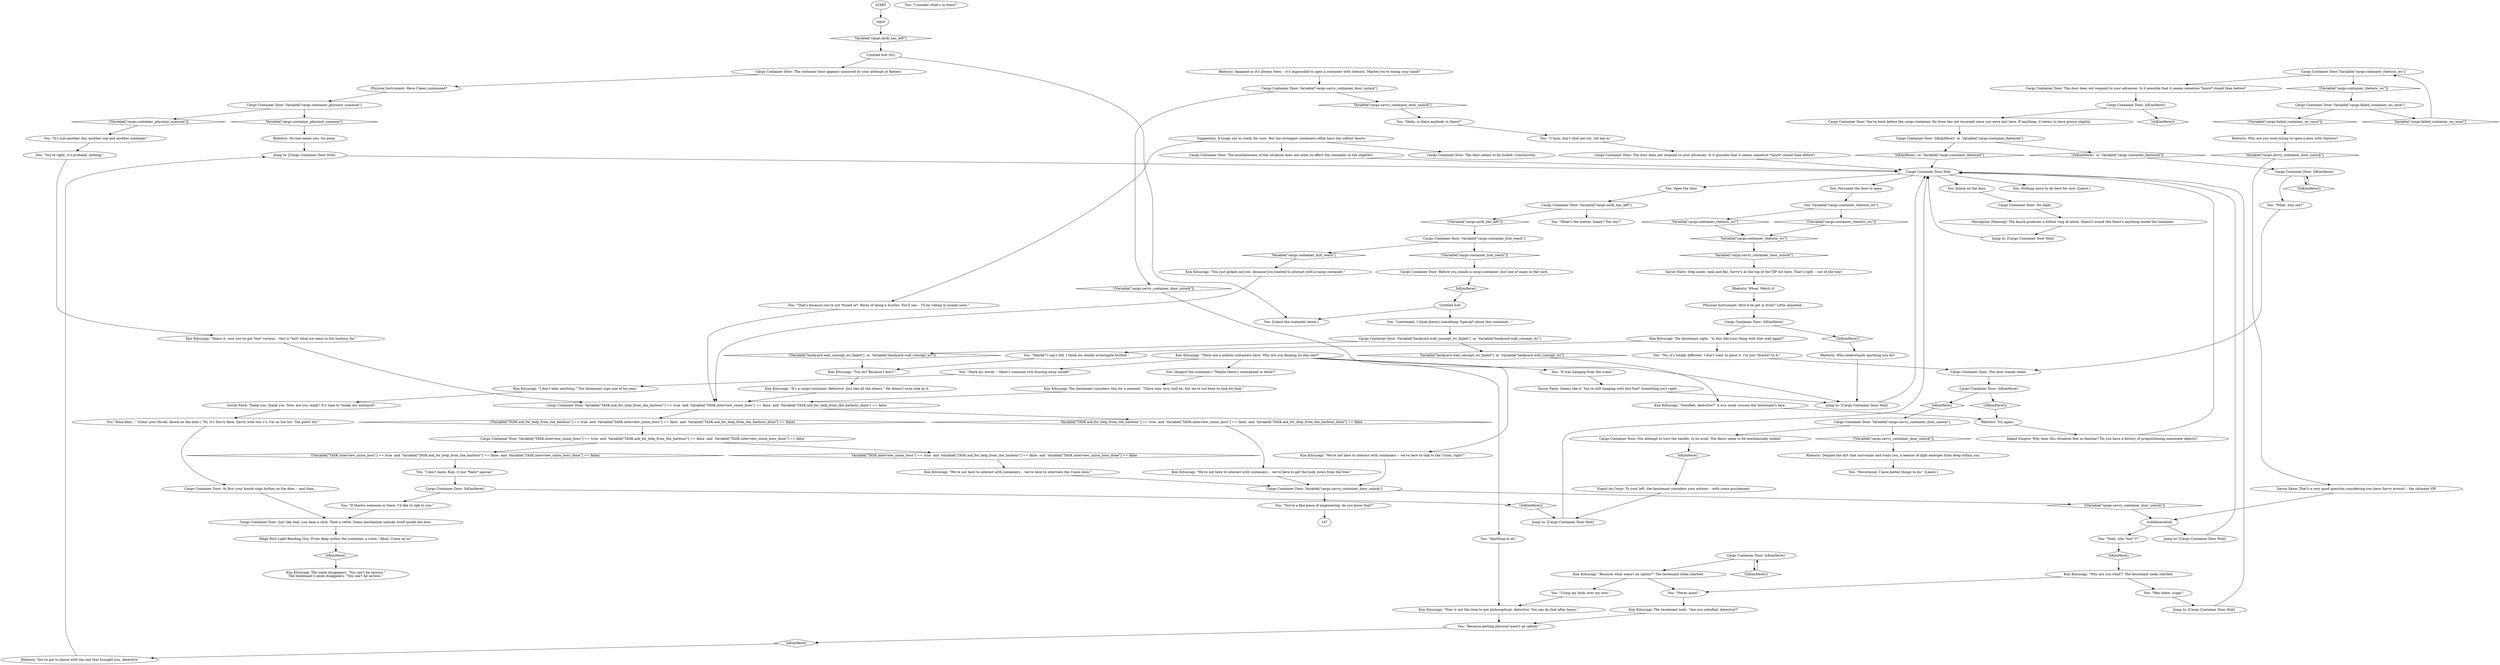 # CONTAINERYARD / RICH GUY CONTAINER DOOR
# Here be the container door with which you converse good Sir, getting rhetorical awards you the ability to *drum-roll* enter the container!
# ==================================================
digraph G {
	  0 [label="START"];
	  1 [label="input"];
	  2 [label="Cargo Container Door: Before you stands a cargo container. Just one of many in the yard."];
	  3 [label="Kim Kitsuragi: \"You do? Because I don't.\""];
	  4 [label="Rhetoric: Why are you even trying to open a door with rhetoric?"];
	  5 [label="You: \"Using my body over my wits.\""];
	  6 [label="You: [Leave the container alone.]"];
	  7 [label="Cargo Container Door: Variable[\"TASK.interview_union_boss\"] == true  and  Variable[\"TASK.ask_for_help_from_the_harbour\"] == false  and  Variable[\"TASK.interview_union_boss_done\"] == false"];
	  8 [label="Variable[\"TASK.interview_union_boss\"] == true  and  Variable[\"TASK.ask_for_help_from_the_harbour\"] == false  and  Variable[\"TASK.interview_union_boss_done\"] == false", shape=diamond];
	  9 [label="!(Variable[\"TASK.interview_union_boss\"] == true  and  Variable[\"TASK.ask_for_help_from_the_harbour\"] == false  and  Variable[\"TASK.interview_union_boss_done\"] == false)", shape=diamond];
	  10 [label="You: \"Mark my words -- there's someone rich buzzing away inside!\""];
	  11 [label="Rhetoric: Whoa! Watch it!"];
	  12 [label="wcfaileoncehub"];
	  13 [label="You: Nothing more to do here for now. [Leave.]"];
	  14 [label="You: (Inspect the container.) \"Maybe there's contraband in there?\""];
	  15 [label="You: \"No, it's totally different. I don't want to paint it. I'm just *drawn* to it.\""];
	  16 [label="Rhetoric: No one needs you. Go away."];
	  17 [label="Rhetoric: Try again."];
	  18 [label="You: \"It was hanging from the crane.\""];
	  19 [label="Cargo Container Door: Variable[\"TASK.ask_for_help_from_the_harbour\"] == true  and  Variable[\"TASK.interview_union_boss\"] == false  and  Variable[\"TASK.ask_for_help_from_the_harbour_done\"] == false"];
	  20 [label="Variable[\"TASK.ask_for_help_from_the_harbour\"] == true  and  Variable[\"TASK.interview_union_boss\"] == false  and  Variable[\"TASK.ask_for_help_from_the_harbour_done\"] == false", shape=diamond];
	  21 [label="!(Variable[\"TASK.ask_for_help_from_the_harbour\"] == true  and  Variable[\"TASK.interview_union_boss\"] == false  and  Variable[\"TASK.ask_for_help_from_the_harbour_done\"] == false)", shape=diamond];
	  22 [label="Cargo Container Door: Variable[\"cargo.savvy_container_door_unlock\"]"];
	  23 [label="Variable[\"cargo.savvy_container_door_unlock\"]", shape=diamond];
	  24 [label="!(Variable[\"cargo.savvy_container_door_unlock\"])", shape=diamond];
	  25 [label="You: Open the door."];
	  26 [label="Cargo Container Door: Variable[\"backyard.wall_concept_wc_failed\"]  or  Variable[\"backyard.wall_concept_wc\"]"];
	  27 [label="Variable[\"backyard.wall_concept_wc_failed\"]  or  Variable[\"backyard.wall_concept_wc\"]", shape=diamond];
	  28 [label="!(Variable[\"backyard.wall_concept_wc_failed\"]  or  Variable[\"backyard.wall_concept_wc\"])", shape=diamond];
	  29 [label="Kim Kitsuragi: \"Now is not the time to get philosophical, detective. You can do that after hours.\""];
	  30 [label="You: Knock on the door."];
	  31 [label="You: \"Khm-khm...\" (Clear your throat, knock on the door.) \"Hi, it's Savvy here, Savvy with two v's, I'm on the list. The guest list.\""];
	  32 [label="You: \"Yeah, why *am* I?\""];
	  33 [label="Cargo Container Door: No reply."];
	  34 [label="Perception (Hearing): The knock produces a hollow ring of metal. Doesn't sound like there's anything inside the container."];
	  35 [label="You: \"Maybe? I can't tell. I think we should investigate further.\""];
	  36 [label="Cargo Container Door: Variable[\"cargo.failed_container_wc_once\"]"];
	  37 [label="Variable[\"cargo.failed_container_wc_once\"]", shape=diamond];
	  38 [label="!(Variable[\"cargo.failed_container_wc_once\"])", shape=diamond];
	  39 [label="Savoir Faire: Step aside, rank and file, Savvy's at the top of the VIP list here. That's right -- out of the way!"];
	  40 [label="Rhetoric: Despite the dirt that surrounds and trails you, a beacon of light emerges from deep within you."];
	  41 [label="You: \"Never mind.\""];
	  42 [label="Rhetoric: Who understands anything you do?"];
	  43 [label="Kim Kitsuragi: The smile disappears. \"You can't be serious.\"\nThe lieutenant's smile disappears. \"You can't be serious.\""];
	  44 [label="Kim Kitsuragi: \"Damn it, now you've got *me* curious... this is *not* what we came to the harbour for.\""];
	  45 [label="Esprit de Corps: To your left, the lieutenant considers your actions -- with some puzzlement."];
	  46 [label="You: \"Lieutenant, I think there's something *special* about this container...\""];
	  47 [label="Kim Kitsuragi: The lieutenant considers this for a moment. \"There may very well be, but we're not here to look for that.\""];
	  48 [label="Jump to: [Cargo Container Door Hub]"];
	  49 [label="Cargo Container Door: Variable[\"cargo.container_hub_reach\"]"];
	  50 [label="Variable[\"cargo.container_hub_reach\"]", shape=diamond];
	  51 [label="!(Variable[\"cargo.container_hub_reach\"])", shape=diamond];
	  52 [label="Cargo Container Door Hub"];
	  53 [label="Jump to: [Cargo Container Door Hub]"];
	  54 [label="Jump to: [Cargo Container Door Hub]"];
	  55 [label="Cargo Container Door: The door does not respond to your advances. Is it possible that it seems somehow *more* closed than before?"];
	  56 [label="Savoir Faire: That's a very good question considering you have Savvy around -- the ultimate VIP."];
	  57 [label="Cargo Container Door: Just like that, you hear a click. Then a rattle. Some mechanism unlocks itself inside the door."];
	  58 [label="Untitled hub"];
	  59 [label="Kim Kitsuragi: \"We're not here to interact with containers -- we're here to interview the Union boss.\""];
	  60 [label="Physical Instrument: How'd he get in front? Little slimeball..."];
	  61 [label="Mega Rich Light-Bending Guy: From deep within the container, a voice: \"Ahoy! Come on in!\""];
	  62 [label="You: \"I wonder what's in there.\""];
	  63 [label="Kim Kitsuragi: The lieutenant nods. \"Are you satisfied, detective?\""];
	  64 [label="Cargo Container Door: Variable[\"cargo.container_physinst_summon\"]"];
	  65 [label="Variable[\"cargo.container_physinst_summon\"]", shape=diamond];
	  66 [label="!(Variable[\"cargo.container_physinst_summon\"])", shape=diamond];
	  67 [label="Jump to: [Cargo Container Door Hub]"];
	  68 [label="Cargo Container Door: IsKimHere()  or  Variable[\"cargo.container_flattered\"]"];
	  69 [label="IsKimHere()  or  Variable[\"cargo.container_flattered\"]", shape=diamond];
	  70 [label="!(IsKimHere()  or  Variable[\"cargo.container_flattered\"])", shape=diamond];
	  71 [label="You: Persuade the door to open."];
	  72 [label="You: Variable[\"cargo.container_rhetoric_wc\"]"];
	  73 [label="Variable[\"cargo.container_rhetoric_wc\"]", shape=diamond];
	  74 [label="!(Variable[\"cargo.container_rhetoric_wc\"])", shape=diamond];
	  75 [label="Kim Kitsuragi: \"Why are you what?\" The lieutenant looks startled."];
	  76 [label="Cargo Container Door: IsKimHere()"];
	  77 [label="IsKimHere()", shape=diamond];
	  78 [label="!(IsKimHere())", shape=diamond];
	  79 [label="Kim Kitsuragi: \"We're not here to interact with containers -- we're here to get the body down from the tree.\""];
	  80 [label="Kim Kitsuragi: \"I don't hear anything.\" The lieutenant cups one of his ears."];
	  81 [label="Cargo Container Door: At first your knock rings hollow on the door -- and then..."];
	  82 [label="Kim Kitsuragi: \"There are a million containers here. Why are you fixating on this one?\""];
	  83 [label="Cargo Container Door: The door stands silent."];
	  84 [label="You: \"C'mon, don't shut me out. Let me in.\""];
	  85 [label="Cargo Container Door: The mundaneness of the situation does not seem to affect the container in the slightest."];
	  86 [label="You: \"You're right, it's probably nothing.\""];
	  87 [label="Kim Kitsuragi: \"We're not here to interact with containers -- we're here to talk to the Union, right?\""];
	  88 [label="You: \"I don't know, Kim, it just *feels* special.\""];
	  89 [label="You: \"Anything at all.\""];
	  90 [label="You: \"Hey there, sugar.\""];
	  91 [label="Cargo Container Door: The container door appears unmoved by your attempt at flattery."];
	  92 [label="Jump to: [Cargo Container Door Hub]"];
	  93 [label="You: \"Because getting physical wasn't an option!\""];
	  94 [label="Jump to: [Cargo Container Door Hub]"];
	  95 [label="Cargo Container Door: Variable[\"cargo.savvy_container_door_unlock\"]"];
	  96 [label="Variable[\"cargo.savvy_container_door_unlock\"]", shape=diamond];
	  97 [label="!(Variable[\"cargo.savvy_container_door_unlock\"])", shape=diamond];
	  98 [label="You: \"You're a fine piece of engineering, do you know that?\""];
	  99 [label="Cargo Container Door: The door seems to be locked. Conclusively."];
	  100 [label="Untitled hub (02)"];
	  101 [label="Cargo Container Door: IsKimHere()"];
	  102 [label="IsKimHere()", shape=diamond];
	  103 [label="!(IsKimHere())", shape=diamond];
	  104 [label="You: \"What, why not?\""];
	  105 [label="Kim Kitsuragi: \"It's a cargo container, detective. Just like all the others.\" He doesn't even look at it."];
	  106 [label="Cargo Container Door: IsKimHere()"];
	  107 [label="IsKimHere()", shape=diamond];
	  108 [label="!(IsKimHere())", shape=diamond];
	  109 [label="You: \"If there's someone in there, I'd like to talk to you.\""];
	  110 [label="Inland Empire: Why does this situation feel so familiar? Do you have a history of propositioning inanimate objects?"];
	  111 [label="Cargo Container Door: IsKimHere()"];
	  112 [label="IsKimHere()", shape=diamond];
	  113 [label="!(IsKimHere())", shape=diamond];
	  114 [label="Cargo Container Door: You're back before the cargo container. Its draw has not lessened since you were last here. If anything, it seems to have grown slightly."];
	  115 [label="Kim Kitsuragi: \"You just picked one out, because you wanted to interact with a cargo container.\""];
	  116 [label="Savoir Faire: Seems like it. You're still hanging with this fool? Something isn't right..."];
	  117 [label="You: \"Hello, is there anybody in there?\""];
	  118 [label="You: \"Nevermind, I have better things to do.\" [Leave.]"];
	  119 [label="Suggestion: A tough nut to crack, for sure. But the strongest containers often have the softest hearts."];
	  120 [label="Physical Instrument: Have I been summoned?"];
	  121 [label="Cargo Container Door: IsKimHere()"];
	  122 [label="IsKimHere()", shape=diamond];
	  123 [label="!(IsKimHere())", shape=diamond];
	  124 [label="Kim Kitsuragi: \"Because what wasn't an option?\" The lieutenant looks startled."];
	  125 [label="Rhetoric: You've got to dance with the one that brought you, detective."];
	  126 [label="You: \"It's just another day, another cop and another container.\""];
	  127 [label="You: \"That's because you're not *tuned in*. Perks of being a hustler. You'll see -- I'll be rolling in money soon.\""];
	  128 [label="Savoir Faire: Thank you, thank you. Now, are you ready? It's time to *make our entrance*."];
	  129 [label="Cargo Container Door: IsKimHere()"];
	  130 [label="IsKimHere()", shape=diamond];
	  131 [label="!(IsKimHere())", shape=diamond];
	  132 [label="Kim Kitsuragi: The lieutenant sighs. \"Is this like your thing with that wall again?\""];
	  133 [label="Kim Kitsuragi: \"Satisfied, detective?\" A wry smile crosses the lieutenant's face."];
	  134 [label="Cargo Container Door: Variable[\"cargo.savvy_container_door_unlock\"]"];
	  135 [label="Variable[\"cargo.savvy_container_door_unlock\"]", shape=diamond];
	  136 [label="!(Variable[\"cargo.savvy_container_door_unlock\"])", shape=diamond];
	  137 [label="Cargo Container Door: You attempt to turn the handle, to no avail. The doors seem to be mechanically locked."];
	  138 [label="Cargo Container Door: Variable[\"cargo.mrlb_has_left\"]"];
	  139 [label="Variable[\"cargo.mrlb_has_left\"]", shape=diamond];
	  140 [label="!(Variable[\"cargo.mrlb_has_left\"])", shape=diamond];
	  141 [label="You: \"What's the matter, honey? You shy?\""];
	  142 [label="Rhetoric: Aaaaand as it's always been -- it's impossible to open a container with rhetoric. Maybe you're losing your mind?"];
	  143 [label="Cargo Container Door: Variable[\"cargo.container_rhetoric_wc\"]"];
	  144 [label="Variable[\"cargo.container_rhetoric_wc\"]", shape=diamond];
	  145 [label="!(Variable[\"cargo.container_rhetoric_wc\"])", shape=diamond];
	  146 [label="Cargo Container Door: The door does not respond to your advances. Is it possible that it seems somehow *more* closed than before?"];
	  0 -> 1
	  1 -> 139
	  2 -> 102
	  3 -> 105
	  4 -> 96
	  5 -> 29
	  7 -> 8
	  7 -> 9
	  8 -> 59
	  9 -> 88
	  10 -> 80
	  11 -> 60
	  12 -> 32
	  12 -> 94
	  14 -> 47
	  15 -> 83
	  16 -> 67
	  17 -> 110
	  18 -> 116
	  19 -> 20
	  19 -> 21
	  20 -> 79
	  21 -> 7
	  22 -> 24
	  22 -> 23
	  23 -> 117
	  24 -> 54
	  25 -> 138
	  26 -> 27
	  26 -> 28
	  27 -> 133
	  28 -> 3
	  29 -> 93
	  30 -> 33
	  31 -> 81
	  32 -> 130
	  33 -> 34
	  34 -> 48
	  35 -> 3
	  36 -> 37
	  36 -> 38
	  37 -> 143
	  38 -> 4
	  39 -> 11
	  40 -> 118
	  41 -> 63
	  42 -> 54
	  44 -> 19
	  45 -> 53
	  46 -> 26
	  47 -> 19
	  48 -> 52
	  49 -> 50
	  49 -> 51
	  50 -> 115
	  51 -> 2
	  52 -> 25
	  52 -> 13
	  52 -> 30
	  52 -> 71
	  53 -> 52
	  54 -> 52
	  55 -> 52
	  56 -> 12
	  57 -> 61
	  58 -> 46
	  58 -> 6
	  59 -> 95
	  60 -> 129
	  61 -> 112
	  63 -> 93
	  64 -> 65
	  64 -> 66
	  65 -> 16
	  66 -> 126
	  67 -> 52
	  68 -> 69
	  68 -> 70
	  69 -> 52
	  70 -> 101
	  71 -> 72
	  72 -> 73
	  72 -> 74
	  73 -> 144
	  74 -> 144
	  75 -> 41
	  75 -> 90
	  76 -> 77
	  76 -> 78
	  77 -> 134
	  78 -> 17
	  79 -> 95
	  80 -> 128
	  81 -> 57
	  82 -> 10
	  82 -> 14
	  82 -> 18
	  82 -> 87
	  82 -> 89
	  83 -> 76
	  84 -> 55
	  85 -> 52
	  86 -> 44
	  87 -> 95
	  88 -> 106
	  89 -> 29
	  90 -> 92
	  91 -> 120
	  92 -> 52
	  93 -> 122
	  94 -> 52
	  95 -> 97
	  95 -> 98
	  96 -> 56
	  97 -> 12
	  98 -> 147
	  100 -> 91
	  100 -> 6
	  101 -> 104
	  101 -> 103
	  102 -> 58
	  103 -> 101
	  104 -> 83
	  105 -> 19
	  106 -> 108
	  106 -> 109
	  107 -> 45
	  108 -> 53
	  109 -> 57
	  110 -> 52
	  111 -> 113
	  111 -> 114
	  112 -> 43
	  114 -> 68
	  115 -> 19
	  116 -> 54
	  117 -> 84
	  119 -> 99
	  119 -> 85
	  119 -> 127
	  120 -> 64
	  121 -> 123
	  121 -> 124
	  122 -> 125
	  123 -> 121
	  124 -> 41
	  124 -> 5
	  125 -> 67
	  126 -> 86
	  127 -> 19
	  128 -> 31
	  129 -> 131
	  129 -> 132
	  130 -> 75
	  131 -> 42
	  132 -> 35
	  132 -> 15
	  133 -> 17
	  134 -> 136
	  134 -> 137
	  135 -> 39
	  136 -> 40
	  137 -> 107
	  138 -> 140
	  138 -> 141
	  139 -> 100
	  140 -> 49
	  142 -> 22
	  143 -> 145
	  143 -> 146
	  144 -> 135
	  145 -> 36
	  146 -> 111
}

